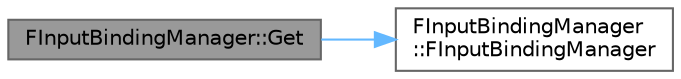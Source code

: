 digraph "FInputBindingManager::Get"
{
 // INTERACTIVE_SVG=YES
 // LATEX_PDF_SIZE
  bgcolor="transparent";
  edge [fontname=Helvetica,fontsize=10,labelfontname=Helvetica,labelfontsize=10];
  node [fontname=Helvetica,fontsize=10,shape=box,height=0.2,width=0.4];
  rankdir="LR";
  Node1 [id="Node000001",label="FInputBindingManager::Get",height=0.2,width=0.4,color="gray40", fillcolor="grey60", style="filled", fontcolor="black",tooltip=" "];
  Node1 -> Node2 [id="edge1_Node000001_Node000002",color="steelblue1",style="solid",tooltip=" "];
  Node2 [id="Node000002",label="FInputBindingManager\l::FInputBindingManager",height=0.2,width=0.4,color="grey40", fillcolor="white", style="filled",URL="$d2/d5a/classFInputBindingManager.html#a4ec16aaffcf54dc3c143087d91ef4338",tooltip="Hidden default constructor."];
}
